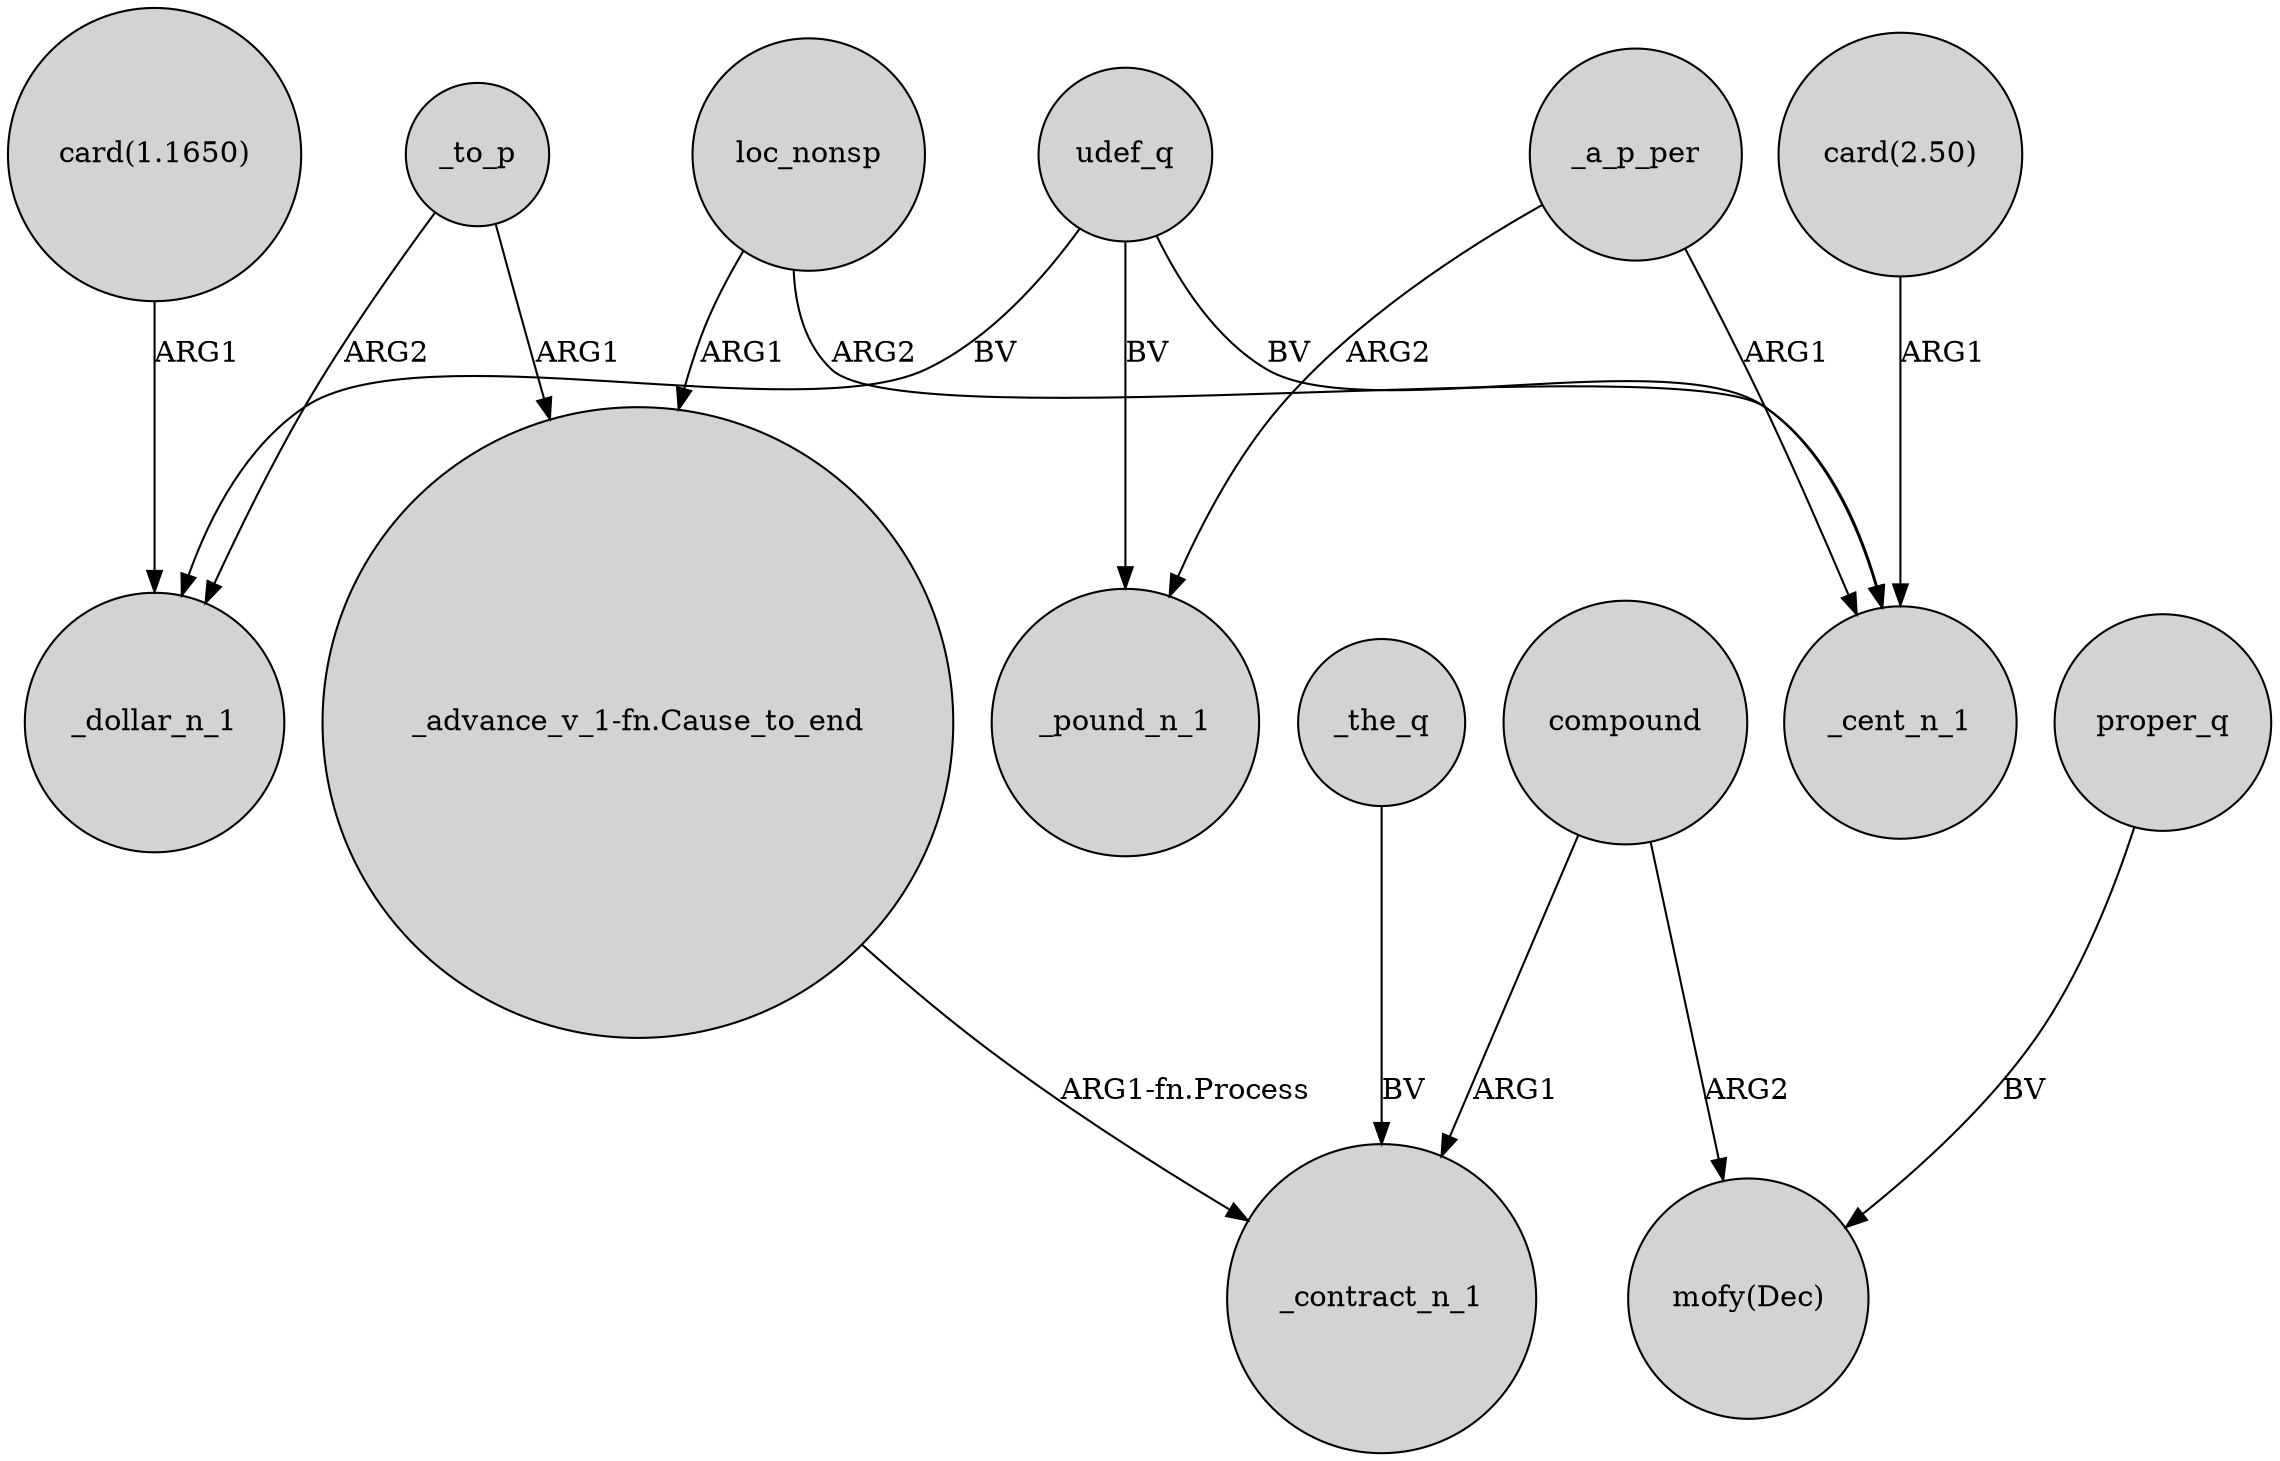 digraph {
	node [shape=circle style=filled]
	_to_p -> _dollar_n_1 [label=ARG2]
	udef_q -> _pound_n_1 [label=BV]
	compound -> _contract_n_1 [label=ARG1]
	compound -> "mofy(Dec)" [label=ARG2]
	udef_q -> _cent_n_1 [label=BV]
	"card(1.1650)" -> _dollar_n_1 [label=ARG1]
	"card(2.50)" -> _cent_n_1 [label=ARG1]
	udef_q -> _dollar_n_1 [label=BV]
	loc_nonsp -> _cent_n_1 [label=ARG2]
	_a_p_per -> _cent_n_1 [label=ARG1]
	_the_q -> _contract_n_1 [label=BV]
	_a_p_per -> _pound_n_1 [label=ARG2]
	"_advance_v_1-fn.Cause_to_end" -> _contract_n_1 [label="ARG1-fn.Process"]
	proper_q -> "mofy(Dec)" [label=BV]
	loc_nonsp -> "_advance_v_1-fn.Cause_to_end" [label=ARG1]
	_to_p -> "_advance_v_1-fn.Cause_to_end" [label=ARG1]
}
